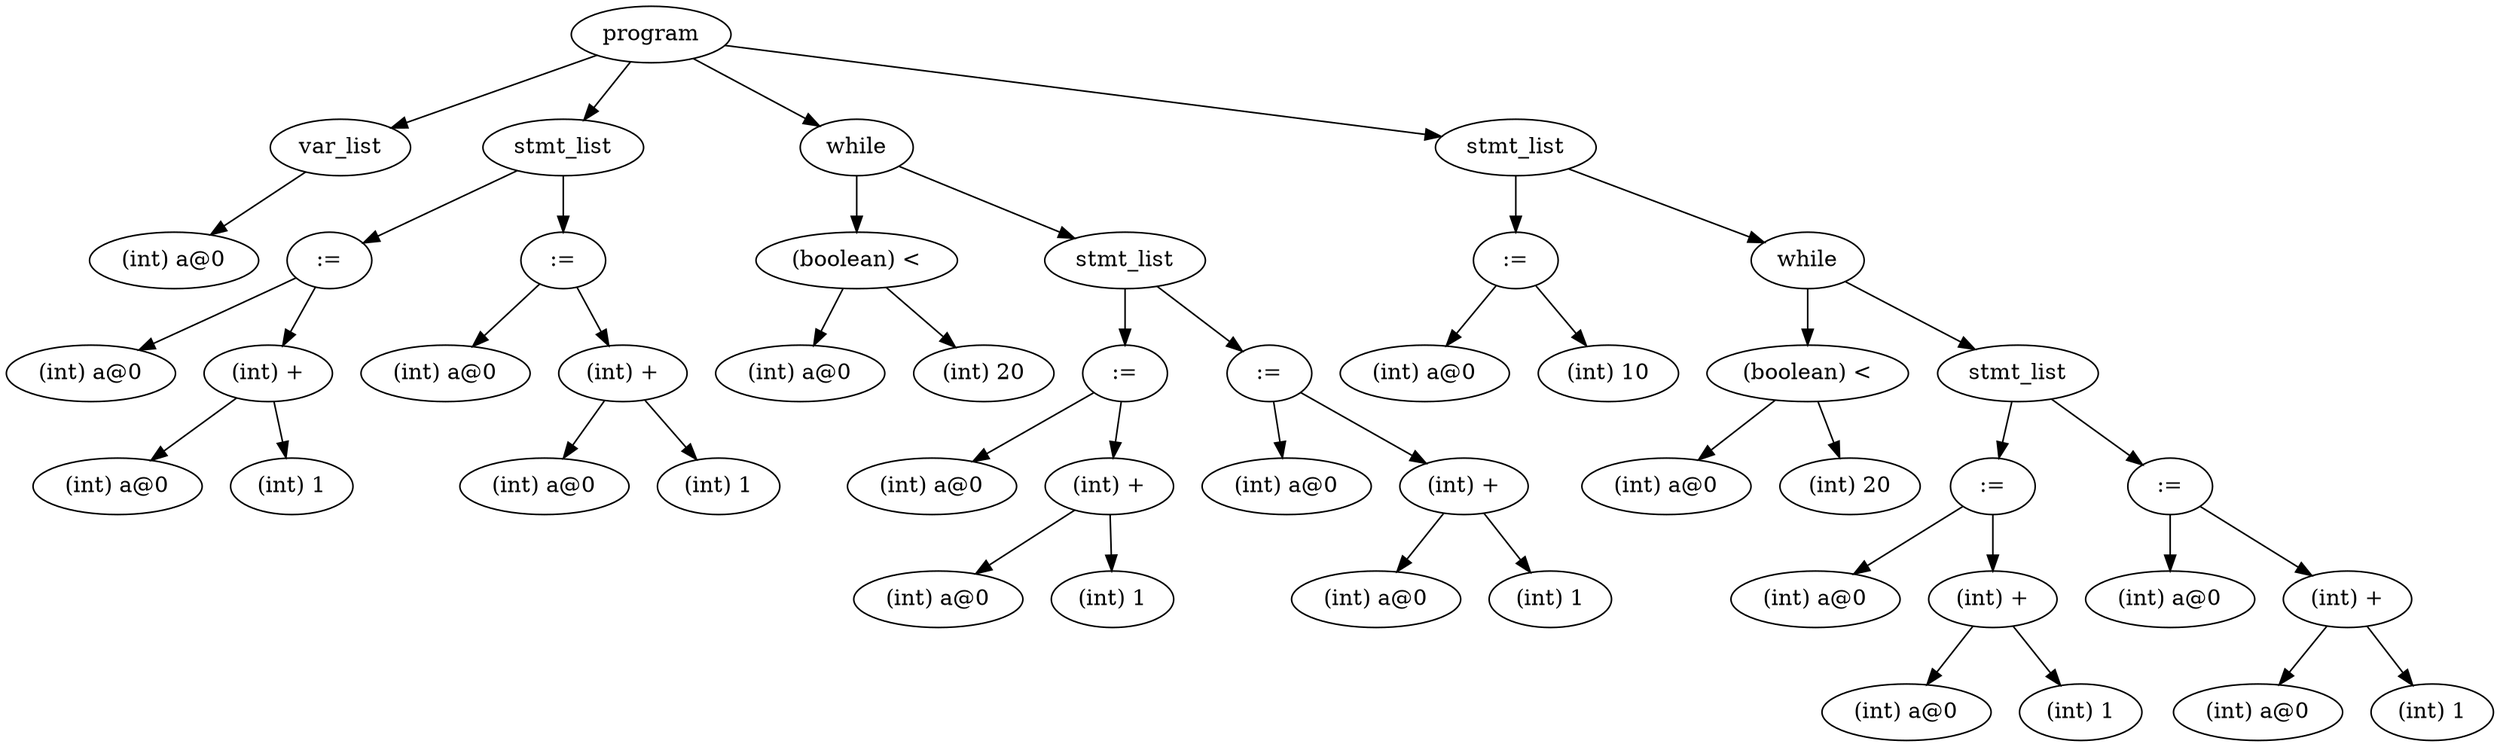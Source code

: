digraph {
graph [ordering="out"];
node0[label="program"];
node1[label="var_list"];
node2[label="(int) a@0"];
node1 -> node2;
node0 -> node1;
node3[label="stmt_list"];
node4[label=":="];
node5[label="(int) a@0"];
node4 -> node5;
node6[label="(int) +"];
node7[label="(int) a@0"];
node6 -> node7;
node8[label="(int) 1"];
node6 -> node8;
node4 -> node6;
node3 -> node4;
node9[label=":="];
node10[label="(int) a@0"];
node9 -> node10;
node11[label="(int) +"];
node12[label="(int) a@0"];
node11 -> node12;
node13[label="(int) 1"];
node11 -> node13;
node9 -> node11;
node3 -> node9;
node0 -> node3;
node14[label="while"];
node15[label="(boolean) <"];
node16[label="(int) a@0"];
node15 -> node16;
node17[label="(int) 20"];
node15 -> node17;
node14 -> node15;
node18[label="stmt_list"];
node19[label=":="];
node20[label="(int) a@0"];
node19 -> node20;
node21[label="(int) +"];
node22[label="(int) a@0"];
node21 -> node22;
node23[label="(int) 1"];
node21 -> node23;
node19 -> node21;
node18 -> node19;
node24[label=":="];
node25[label="(int) a@0"];
node24 -> node25;
node26[label="(int) +"];
node27[label="(int) a@0"];
node26 -> node27;
node28[label="(int) 1"];
node26 -> node28;
node24 -> node26;
node18 -> node24;
node14 -> node18;
node0 -> node14;
node29[label="stmt_list"];
node30[label=":="];
node31[label="(int) a@0"];
node30 -> node31;
node32[label="(int) 10"];
node30 -> node32;
node29 -> node30;
node33[label="while"];
node34[label="(boolean) <"];
node35[label="(int) a@0"];
node34 -> node35;
node36[label="(int) 20"];
node34 -> node36;
node33 -> node34;
node37[label="stmt_list"];
node38[label=":="];
node39[label="(int) a@0"];
node38 -> node39;
node40[label="(int) +"];
node41[label="(int) a@0"];
node40 -> node41;
node42[label="(int) 1"];
node40 -> node42;
node38 -> node40;
node37 -> node38;
node43[label=":="];
node44[label="(int) a@0"];
node43 -> node44;
node45[label="(int) +"];
node46[label="(int) a@0"];
node45 -> node46;
node47[label="(int) 1"];
node45 -> node47;
node43 -> node45;
node37 -> node43;
node33 -> node37;
node29 -> node33;
node0 -> node29;
}